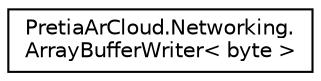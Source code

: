 digraph "Graphical Class Hierarchy"
{
 // LATEX_PDF_SIZE
  edge [fontname="Helvetica",fontsize="10",labelfontname="Helvetica",labelfontsize="10"];
  node [fontname="Helvetica",fontsize="10",shape=record];
  rankdir="LR";
  Node0 [label="PretiaArCloud.Networking.\lArrayBufferWriter\< byte \>",height=0.2,width=0.4,color="black", fillcolor="white", style="filled",URL="$classPretiaArCloud_1_1Networking_1_1ArrayBufferWriter.html",tooltip=" "];
}
